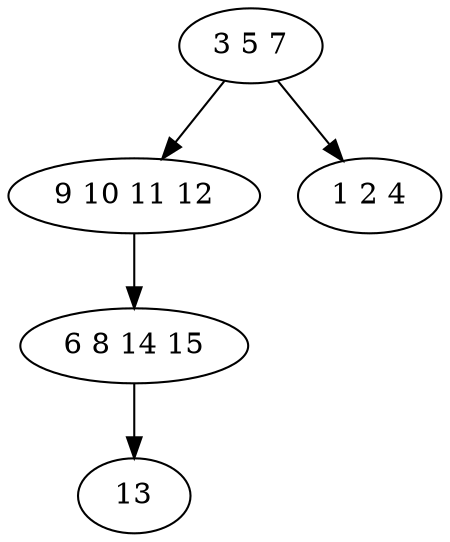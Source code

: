 digraph true_tree {
	"0" -> "1"
	"1" -> "2"
	"0" -> "3"
	"2" -> "4"
	"0" [label="3 5 7"];
	"1" [label="9 10 11 12"];
	"2" [label="6 8 14 15"];
	"3" [label="1 2 4"];
	"4" [label="13"];
}
